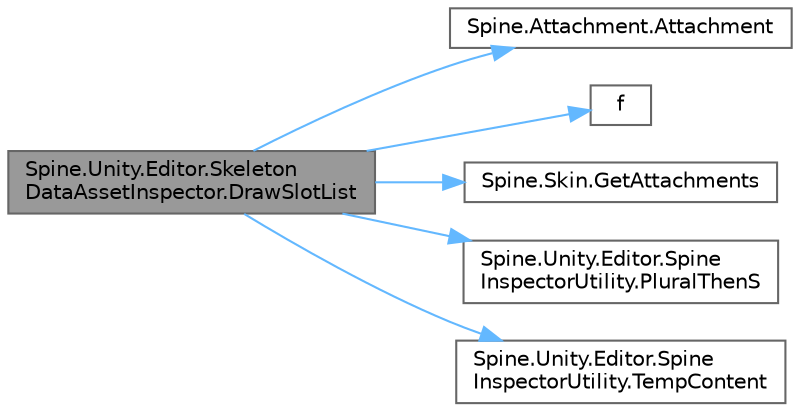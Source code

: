 digraph "Spine.Unity.Editor.SkeletonDataAssetInspector.DrawSlotList"
{
 // LATEX_PDF_SIZE
  bgcolor="transparent";
  edge [fontname=Helvetica,fontsize=10,labelfontname=Helvetica,labelfontsize=10];
  node [fontname=Helvetica,fontsize=10,shape=box,height=0.2,width=0.4];
  rankdir="LR";
  Node1 [id="Node000001",label="Spine.Unity.Editor.Skeleton\lDataAssetInspector.DrawSlotList",height=0.2,width=0.4,color="gray40", fillcolor="grey60", style="filled", fontcolor="black",tooltip=" "];
  Node1 -> Node2 [id="edge1_Node000001_Node000002",color="steelblue1",style="solid",tooltip=" "];
  Node2 [id="Node000002",label="Spine.Attachment.Attachment",height=0.2,width=0.4,color="grey40", fillcolor="white", style="filled",URL="$class_spine_1_1_attachment.html#afc368094ebe8f1ca00ba06bf6752b029",tooltip=" "];
  Node1 -> Node3 [id="edge2_Node000001_Node000003",color="steelblue1",style="solid",tooltip=" "];
  Node3 [id="Node000003",label="f",height=0.2,width=0.4,color="grey40", fillcolor="white", style="filled",URL="$cxx11__tensor__map_8cpp.html#a7f507fea02198f6cb81c86640c7b1a4e",tooltip=" "];
  Node1 -> Node4 [id="edge3_Node000001_Node000004",color="steelblue1",style="solid",tooltip=" "];
  Node4 [id="Node000004",label="Spine.Skin.GetAttachments",height=0.2,width=0.4,color="grey40", fillcolor="white", style="filled",URL="$class_spine_1_1_skin.html#afbb1d7eef16fad1f1fd6957d28f25a16",tooltip="Returns all attachments in this skin for the specified slot index."];
  Node1 -> Node5 [id="edge4_Node000001_Node000005",color="steelblue1",style="solid",tooltip=" "];
  Node5 [id="Node000005",label="Spine.Unity.Editor.Spine\lInspectorUtility.PluralThenS",height=0.2,width=0.4,color="grey40", fillcolor="white", style="filled",URL="$class_spine_1_1_unity_1_1_editor_1_1_spine_inspector_utility.html#ac9232a01370d3b2586207fe101cf8aeb",tooltip=" "];
  Node1 -> Node6 [id="edge5_Node000001_Node000006",color="steelblue1",style="solid",tooltip=" "];
  Node6 [id="Node000006",label="Spine.Unity.Editor.Spine\lInspectorUtility.TempContent",height=0.2,width=0.4,color="grey40", fillcolor="white", style="filled",URL="$class_spine_1_1_unity_1_1_editor_1_1_spine_inspector_utility.html#a81b3344c512f8311e48e6c216e2dce8c",tooltip=" "];
}
